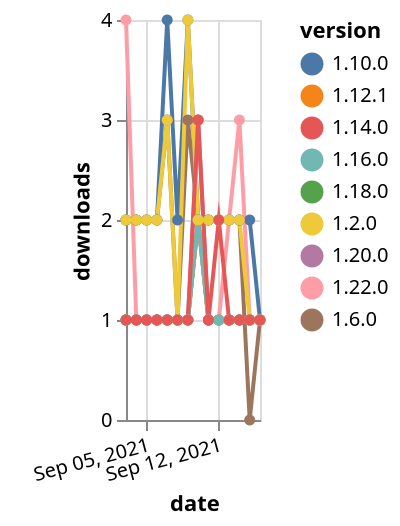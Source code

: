 {"$schema": "https://vega.github.io/schema/vega-lite/v5.json", "description": "A simple bar chart with embedded data.", "data": {"values": [{"date": "2021-09-03", "total": 2585, "delta": 2, "version": "1.6.0"}, {"date": "2021-09-04", "total": 2587, "delta": 2, "version": "1.6.0"}, {"date": "2021-09-05", "total": 2589, "delta": 2, "version": "1.6.0"}, {"date": "2021-09-06", "total": 2591, "delta": 2, "version": "1.6.0"}, {"date": "2021-09-07", "total": 2594, "delta": 3, "version": "1.6.0"}, {"date": "2021-09-08", "total": 2595, "delta": 1, "version": "1.6.0"}, {"date": "2021-09-09", "total": 2598, "delta": 3, "version": "1.6.0"}, {"date": "2021-09-10", "total": 2600, "delta": 2, "version": "1.6.0"}, {"date": "2021-09-11", "total": 2602, "delta": 2, "version": "1.6.0"}, {"date": "2021-09-12", "total": 2604, "delta": 2, "version": "1.6.0"}, {"date": "2021-09-13", "total": 2606, "delta": 2, "version": "1.6.0"}, {"date": "2021-09-14", "total": 2608, "delta": 2, "version": "1.6.0"}, {"date": "2021-09-15", "total": 2608, "delta": 0, "version": "1.6.0"}, {"date": "2021-09-16", "total": 2609, "delta": 1, "version": "1.6.0"}, {"date": "2021-09-03", "total": 162, "delta": 1, "version": "1.18.0"}, {"date": "2021-09-04", "total": 163, "delta": 1, "version": "1.18.0"}, {"date": "2021-09-05", "total": 164, "delta": 1, "version": "1.18.0"}, {"date": "2021-09-06", "total": 165, "delta": 1, "version": "1.18.0"}, {"date": "2021-09-07", "total": 166, "delta": 1, "version": "1.18.0"}, {"date": "2021-09-08", "total": 167, "delta": 1, "version": "1.18.0"}, {"date": "2021-09-09", "total": 168, "delta": 1, "version": "1.18.0"}, {"date": "2021-09-10", "total": 170, "delta": 2, "version": "1.18.0"}, {"date": "2021-09-11", "total": 171, "delta": 1, "version": "1.18.0"}, {"date": "2021-09-12", "total": 172, "delta": 1, "version": "1.18.0"}, {"date": "2021-09-13", "total": 173, "delta": 1, "version": "1.18.0"}, {"date": "2021-09-14", "total": 174, "delta": 1, "version": "1.18.0"}, {"date": "2021-09-15", "total": 175, "delta": 1, "version": "1.18.0"}, {"date": "2021-09-16", "total": 176, "delta": 1, "version": "1.18.0"}, {"date": "2021-09-03", "total": 126, "delta": 4, "version": "1.22.0"}, {"date": "2021-09-04", "total": 127, "delta": 1, "version": "1.22.0"}, {"date": "2021-09-05", "total": 128, "delta": 1, "version": "1.22.0"}, {"date": "2021-09-06", "total": 129, "delta": 1, "version": "1.22.0"}, {"date": "2021-09-07", "total": 130, "delta": 1, "version": "1.22.0"}, {"date": "2021-09-08", "total": 131, "delta": 1, "version": "1.22.0"}, {"date": "2021-09-09", "total": 132, "delta": 1, "version": "1.22.0"}, {"date": "2021-09-10", "total": 134, "delta": 2, "version": "1.22.0"}, {"date": "2021-09-11", "total": 135, "delta": 1, "version": "1.22.0"}, {"date": "2021-09-12", "total": 136, "delta": 1, "version": "1.22.0"}, {"date": "2021-09-13", "total": 138, "delta": 2, "version": "1.22.0"}, {"date": "2021-09-14", "total": 141, "delta": 3, "version": "1.22.0"}, {"date": "2021-09-15", "total": 142, "delta": 1, "version": "1.22.0"}, {"date": "2021-09-16", "total": 143, "delta": 1, "version": "1.22.0"}, {"date": "2021-09-03", "total": 2577, "delta": 2, "version": "1.10.0"}, {"date": "2021-09-04", "total": 2579, "delta": 2, "version": "1.10.0"}, {"date": "2021-09-05", "total": 2581, "delta": 2, "version": "1.10.0"}, {"date": "2021-09-06", "total": 2583, "delta": 2, "version": "1.10.0"}, {"date": "2021-09-07", "total": 2587, "delta": 4, "version": "1.10.0"}, {"date": "2021-09-08", "total": 2589, "delta": 2, "version": "1.10.0"}, {"date": "2021-09-09", "total": 2593, "delta": 4, "version": "1.10.0"}, {"date": "2021-09-10", "total": 2595, "delta": 2, "version": "1.10.0"}, {"date": "2021-09-11", "total": 2597, "delta": 2, "version": "1.10.0"}, {"date": "2021-09-12", "total": 2599, "delta": 2, "version": "1.10.0"}, {"date": "2021-09-13", "total": 2601, "delta": 2, "version": "1.10.0"}, {"date": "2021-09-14", "total": 2603, "delta": 2, "version": "1.10.0"}, {"date": "2021-09-15", "total": 2605, "delta": 2, "version": "1.10.0"}, {"date": "2021-09-16", "total": 2606, "delta": 1, "version": "1.10.0"}, {"date": "2021-09-03", "total": 253, "delta": 1, "version": "1.12.1"}, {"date": "2021-09-04", "total": 254, "delta": 1, "version": "1.12.1"}, {"date": "2021-09-05", "total": 255, "delta": 1, "version": "1.12.1"}, {"date": "2021-09-06", "total": 256, "delta": 1, "version": "1.12.1"}, {"date": "2021-09-07", "total": 257, "delta": 1, "version": "1.12.1"}, {"date": "2021-09-08", "total": 258, "delta": 1, "version": "1.12.1"}, {"date": "2021-09-09", "total": 259, "delta": 1, "version": "1.12.1"}, {"date": "2021-09-10", "total": 261, "delta": 2, "version": "1.12.1"}, {"date": "2021-09-11", "total": 262, "delta": 1, "version": "1.12.1"}, {"date": "2021-09-12", "total": 263, "delta": 1, "version": "1.12.1"}, {"date": "2021-09-13", "total": 264, "delta": 1, "version": "1.12.1"}, {"date": "2021-09-14", "total": 265, "delta": 1, "version": "1.12.1"}, {"date": "2021-09-15", "total": 266, "delta": 1, "version": "1.12.1"}, {"date": "2021-09-16", "total": 267, "delta": 1, "version": "1.12.1"}, {"date": "2021-09-03", "total": 197, "delta": 1, "version": "1.20.0"}, {"date": "2021-09-04", "total": 198, "delta": 1, "version": "1.20.0"}, {"date": "2021-09-05", "total": 199, "delta": 1, "version": "1.20.0"}, {"date": "2021-09-06", "total": 200, "delta": 1, "version": "1.20.0"}, {"date": "2021-09-07", "total": 201, "delta": 1, "version": "1.20.0"}, {"date": "2021-09-08", "total": 202, "delta": 1, "version": "1.20.0"}, {"date": "2021-09-09", "total": 203, "delta": 1, "version": "1.20.0"}, {"date": "2021-09-10", "total": 206, "delta": 3, "version": "1.20.0"}, {"date": "2021-09-11", "total": 207, "delta": 1, "version": "1.20.0"}, {"date": "2021-09-12", "total": 208, "delta": 1, "version": "1.20.0"}, {"date": "2021-09-13", "total": 209, "delta": 1, "version": "1.20.0"}, {"date": "2021-09-14", "total": 210, "delta": 1, "version": "1.20.0"}, {"date": "2021-09-15", "total": 211, "delta": 1, "version": "1.20.0"}, {"date": "2021-09-16", "total": 212, "delta": 1, "version": "1.20.0"}, {"date": "2021-09-03", "total": 201, "delta": 1, "version": "1.16.0"}, {"date": "2021-09-04", "total": 202, "delta": 1, "version": "1.16.0"}, {"date": "2021-09-05", "total": 203, "delta": 1, "version": "1.16.0"}, {"date": "2021-09-06", "total": 204, "delta": 1, "version": "1.16.0"}, {"date": "2021-09-07", "total": 205, "delta": 1, "version": "1.16.0"}, {"date": "2021-09-08", "total": 206, "delta": 1, "version": "1.16.0"}, {"date": "2021-09-09", "total": 207, "delta": 1, "version": "1.16.0"}, {"date": "2021-09-10", "total": 209, "delta": 2, "version": "1.16.0"}, {"date": "2021-09-11", "total": 210, "delta": 1, "version": "1.16.0"}, {"date": "2021-09-12", "total": 211, "delta": 1, "version": "1.16.0"}, {"date": "2021-09-13", "total": 212, "delta": 1, "version": "1.16.0"}, {"date": "2021-09-14", "total": 213, "delta": 1, "version": "1.16.0"}, {"date": "2021-09-15", "total": 214, "delta": 1, "version": "1.16.0"}, {"date": "2021-09-16", "total": 215, "delta": 1, "version": "1.16.0"}, {"date": "2021-09-03", "total": 2595, "delta": 2, "version": "1.2.0"}, {"date": "2021-09-04", "total": 2597, "delta": 2, "version": "1.2.0"}, {"date": "2021-09-05", "total": 2599, "delta": 2, "version": "1.2.0"}, {"date": "2021-09-06", "total": 2601, "delta": 2, "version": "1.2.0"}, {"date": "2021-09-07", "total": 2604, "delta": 3, "version": "1.2.0"}, {"date": "2021-09-08", "total": 2605, "delta": 1, "version": "1.2.0"}, {"date": "2021-09-09", "total": 2609, "delta": 4, "version": "1.2.0"}, {"date": "2021-09-10", "total": 2611, "delta": 2, "version": "1.2.0"}, {"date": "2021-09-11", "total": 2613, "delta": 2, "version": "1.2.0"}, {"date": "2021-09-12", "total": 2615, "delta": 2, "version": "1.2.0"}, {"date": "2021-09-13", "total": 2617, "delta": 2, "version": "1.2.0"}, {"date": "2021-09-14", "total": 2619, "delta": 2, "version": "1.2.0"}, {"date": "2021-09-15", "total": 2620, "delta": 1, "version": "1.2.0"}, {"date": "2021-09-16", "total": 2621, "delta": 1, "version": "1.2.0"}, {"date": "2021-09-03", "total": 373, "delta": 1, "version": "1.14.0"}, {"date": "2021-09-04", "total": 374, "delta": 1, "version": "1.14.0"}, {"date": "2021-09-05", "total": 375, "delta": 1, "version": "1.14.0"}, {"date": "2021-09-06", "total": 376, "delta": 1, "version": "1.14.0"}, {"date": "2021-09-07", "total": 377, "delta": 1, "version": "1.14.0"}, {"date": "2021-09-08", "total": 378, "delta": 1, "version": "1.14.0"}, {"date": "2021-09-09", "total": 379, "delta": 1, "version": "1.14.0"}, {"date": "2021-09-10", "total": 382, "delta": 3, "version": "1.14.0"}, {"date": "2021-09-11", "total": 383, "delta": 1, "version": "1.14.0"}, {"date": "2021-09-12", "total": 385, "delta": 2, "version": "1.14.0"}, {"date": "2021-09-13", "total": 386, "delta": 1, "version": "1.14.0"}, {"date": "2021-09-14", "total": 387, "delta": 1, "version": "1.14.0"}, {"date": "2021-09-15", "total": 388, "delta": 1, "version": "1.14.0"}, {"date": "2021-09-16", "total": 389, "delta": 1, "version": "1.14.0"}]}, "width": "container", "mark": {"type": "line", "point": {"filled": true}}, "encoding": {"x": {"field": "date", "type": "temporal", "timeUnit": "yearmonthdate", "title": "date", "axis": {"labelAngle": -15}}, "y": {"field": "delta", "type": "quantitative", "title": "downloads"}, "color": {"field": "version", "type": "nominal"}, "tooltip": {"field": "delta"}}}